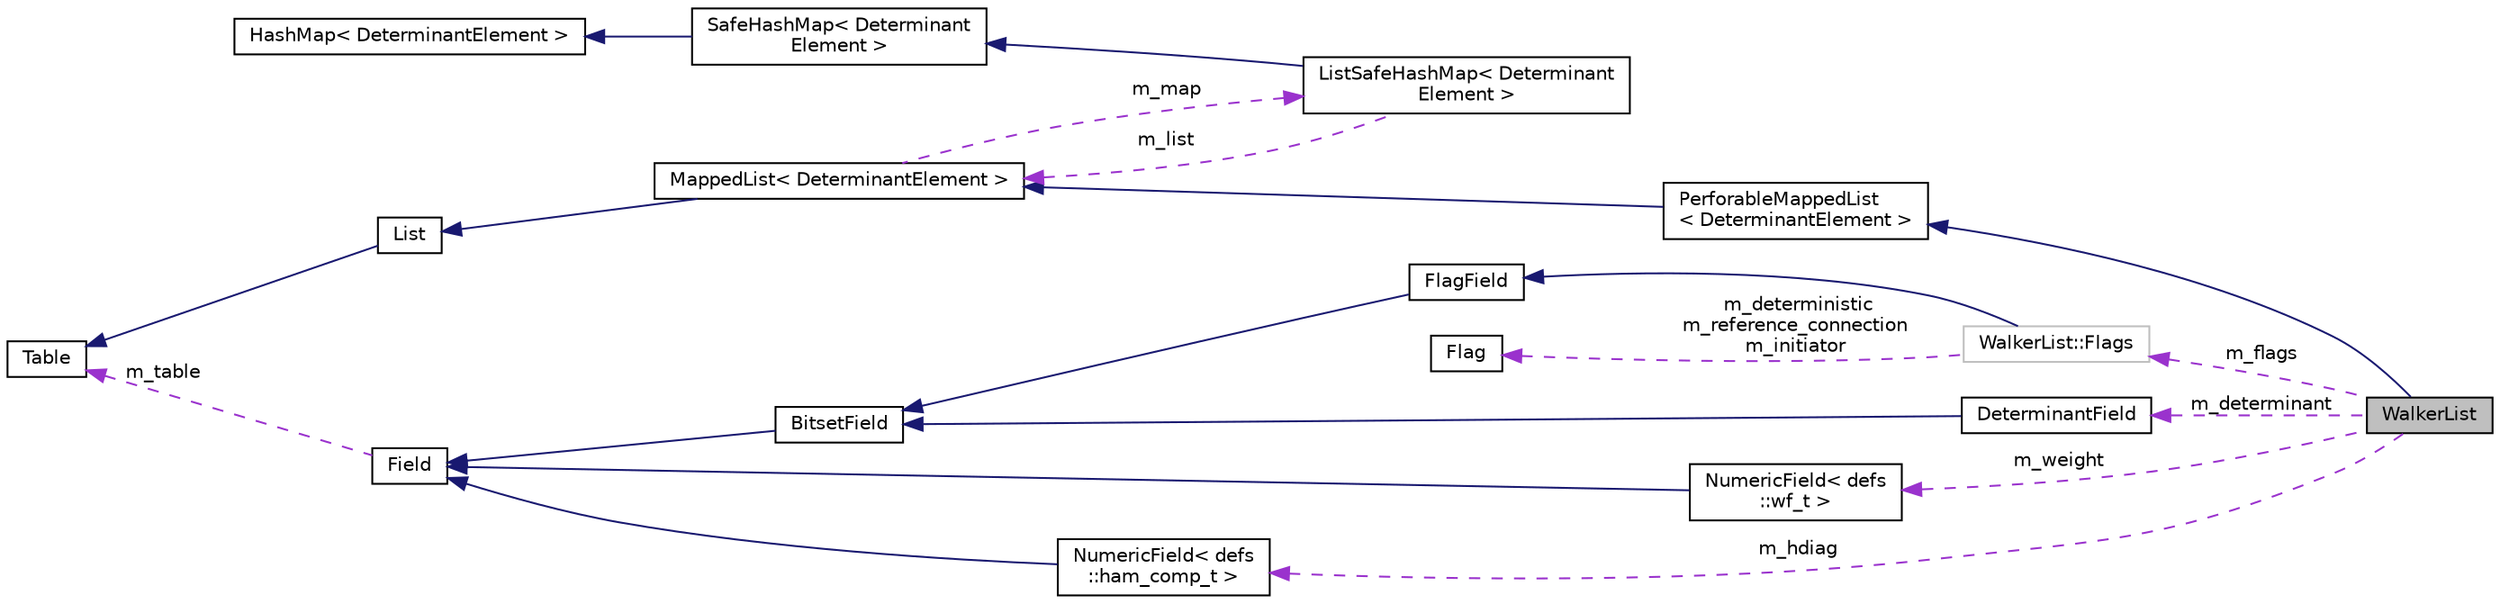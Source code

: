digraph "WalkerList"
{
  edge [fontname="Helvetica",fontsize="10",labelfontname="Helvetica",labelfontsize="10"];
  node [fontname="Helvetica",fontsize="10",shape=record];
  rankdir="LR";
  Node1 [label="WalkerList",height=0.2,width=0.4,color="black", fillcolor="grey75", style="filled", fontcolor="black"];
  Node2 -> Node1 [dir="back",color="midnightblue",fontsize="10",style="solid",fontname="Helvetica"];
  Node2 [label="PerforableMappedList\l\< DeterminantElement \>",height=0.2,width=0.4,color="black", fillcolor="white", style="filled",URL="$classPerforableMappedList.html"];
  Node3 -> Node2 [dir="back",color="midnightblue",fontsize="10",style="solid",fontname="Helvetica"];
  Node3 [label="MappedList\< DeterminantElement \>",height=0.2,width=0.4,color="black", fillcolor="white", style="filled",URL="$classMappedList.html"];
  Node4 -> Node3 [dir="back",color="midnightblue",fontsize="10",style="solid",fontname="Helvetica"];
  Node4 [label="List",height=0.2,width=0.4,color="black", fillcolor="white", style="filled",URL="$classList.html"];
  Node5 -> Node4 [dir="back",color="midnightblue",fontsize="10",style="solid",fontname="Helvetica"];
  Node5 [label="Table",height=0.2,width=0.4,color="black", fillcolor="white", style="filled",URL="$classTable.html"];
  Node6 -> Node3 [dir="back",color="darkorchid3",fontsize="10",style="dashed",label=" m_map" ,fontname="Helvetica"];
  Node6 [label="ListSafeHashMap\< Determinant\lElement \>",height=0.2,width=0.4,color="black", fillcolor="white", style="filled",URL="$structListSafeHashMap.html"];
  Node7 -> Node6 [dir="back",color="midnightblue",fontsize="10",style="solid",fontname="Helvetica"];
  Node7 [label="SafeHashMap\< Determinant\lElement \>",height=0.2,width=0.4,color="black", fillcolor="white", style="filled",URL="$classSafeHashMap.html"];
  Node8 -> Node7 [dir="back",color="midnightblue",fontsize="10",style="solid",fontname="Helvetica"];
  Node8 [label="HashMap\< DeterminantElement \>",height=0.2,width=0.4,color="black", fillcolor="white", style="filled",URL="$classHashMap.html"];
  Node3 -> Node6 [dir="back",color="darkorchid3",fontsize="10",style="dashed",label=" m_list" ,fontname="Helvetica"];
  Node9 -> Node1 [dir="back",color="darkorchid3",fontsize="10",style="dashed",label=" m_hdiag" ,fontname="Helvetica"];
  Node9 [label="NumericField\< defs\l::ham_comp_t \>",height=0.2,width=0.4,color="black", fillcolor="white", style="filled",URL="$classNumericField.html"];
  Node10 -> Node9 [dir="back",color="midnightblue",fontsize="10",style="solid",fontname="Helvetica"];
  Node10 [label="Field",height=0.2,width=0.4,color="black", fillcolor="white", style="filled",URL="$classField.html"];
  Node5 -> Node10 [dir="back",color="darkorchid3",fontsize="10",style="dashed",label=" m_table" ,fontname="Helvetica"];
  Node11 -> Node1 [dir="back",color="darkorchid3",fontsize="10",style="dashed",label=" m_flags" ,fontname="Helvetica"];
  Node11 [label="WalkerList::Flags",height=0.2,width=0.4,color="grey75", fillcolor="white", style="filled"];
  Node12 -> Node11 [dir="back",color="midnightblue",fontsize="10",style="solid",fontname="Helvetica"];
  Node12 [label="FlagField",height=0.2,width=0.4,color="black", fillcolor="white", style="filled",URL="$classFlagField.html"];
  Node13 -> Node12 [dir="back",color="midnightblue",fontsize="10",style="solid",fontname="Helvetica"];
  Node13 [label="BitsetField",height=0.2,width=0.4,color="black", fillcolor="white", style="filled",URL="$classBitsetField.html"];
  Node10 -> Node13 [dir="back",color="midnightblue",fontsize="10",style="solid",fontname="Helvetica"];
  Node14 -> Node11 [dir="back",color="darkorchid3",fontsize="10",style="dashed",label=" m_deterministic\nm_reference_connection\nm_initiator" ,fontname="Helvetica"];
  Node14 [label="Flag",height=0.2,width=0.4,color="black", fillcolor="white", style="filled",URL="$classFlag.html"];
  Node15 -> Node1 [dir="back",color="darkorchid3",fontsize="10",style="dashed",label=" m_determinant" ,fontname="Helvetica"];
  Node15 [label="DeterminantField",height=0.2,width=0.4,color="black", fillcolor="white", style="filled",URL="$classDeterminantField.html"];
  Node13 -> Node15 [dir="back",color="midnightblue",fontsize="10",style="solid",fontname="Helvetica"];
  Node16 -> Node1 [dir="back",color="darkorchid3",fontsize="10",style="dashed",label=" m_weight" ,fontname="Helvetica"];
  Node16 [label="NumericField\< defs\l::wf_t \>",height=0.2,width=0.4,color="black", fillcolor="white", style="filled",URL="$classNumericField.html"];
  Node10 -> Node16 [dir="back",color="midnightblue",fontsize="10",style="solid",fontname="Helvetica"];
}
